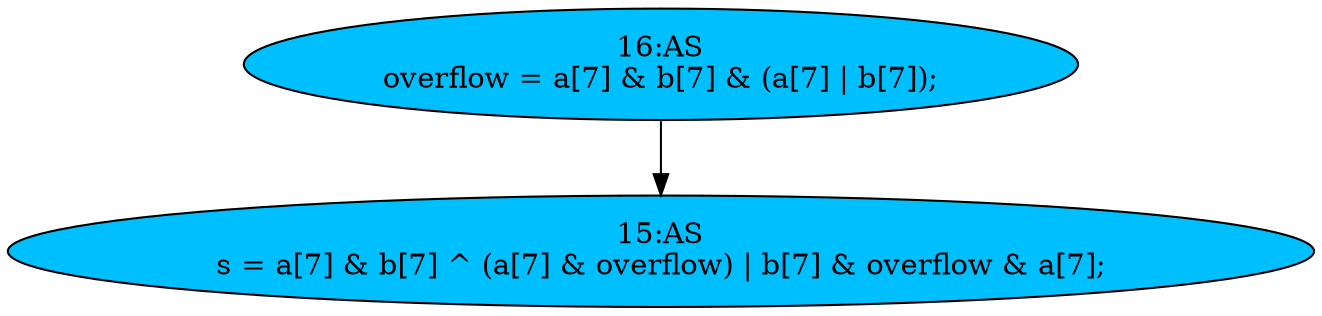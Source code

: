 strict digraph "compose( ,  )" {
	node [label="\N"];
	"16:AS"	[ast="<pyverilog.vparser.ast.Assign object at 0x7f2cd1126190>",
		def_var="['overflow']",
		fillcolor=deepskyblue,
		label="16:AS
overflow = a[7] & b[7] & (a[7] | b[7]);",
		statements="[]",
		style=filled,
		typ=Assign,
		use_var="['a', 'b', 'a', 'b']"];
	"15:AS"	[ast="<pyverilog.vparser.ast.Assign object at 0x7f2cd10ce590>",
		def_var="['s']",
		fillcolor=deepskyblue,
		label="15:AS
s = a[7] & b[7] ^ (a[7] & overflow) | b[7] & overflow & a[7];",
		statements="[]",
		style=filled,
		typ=Assign,
		use_var="['a', 'b', 'a', 'overflow', 'b', 'overflow', 'a']"];
	"16:AS" -> "15:AS";
}

